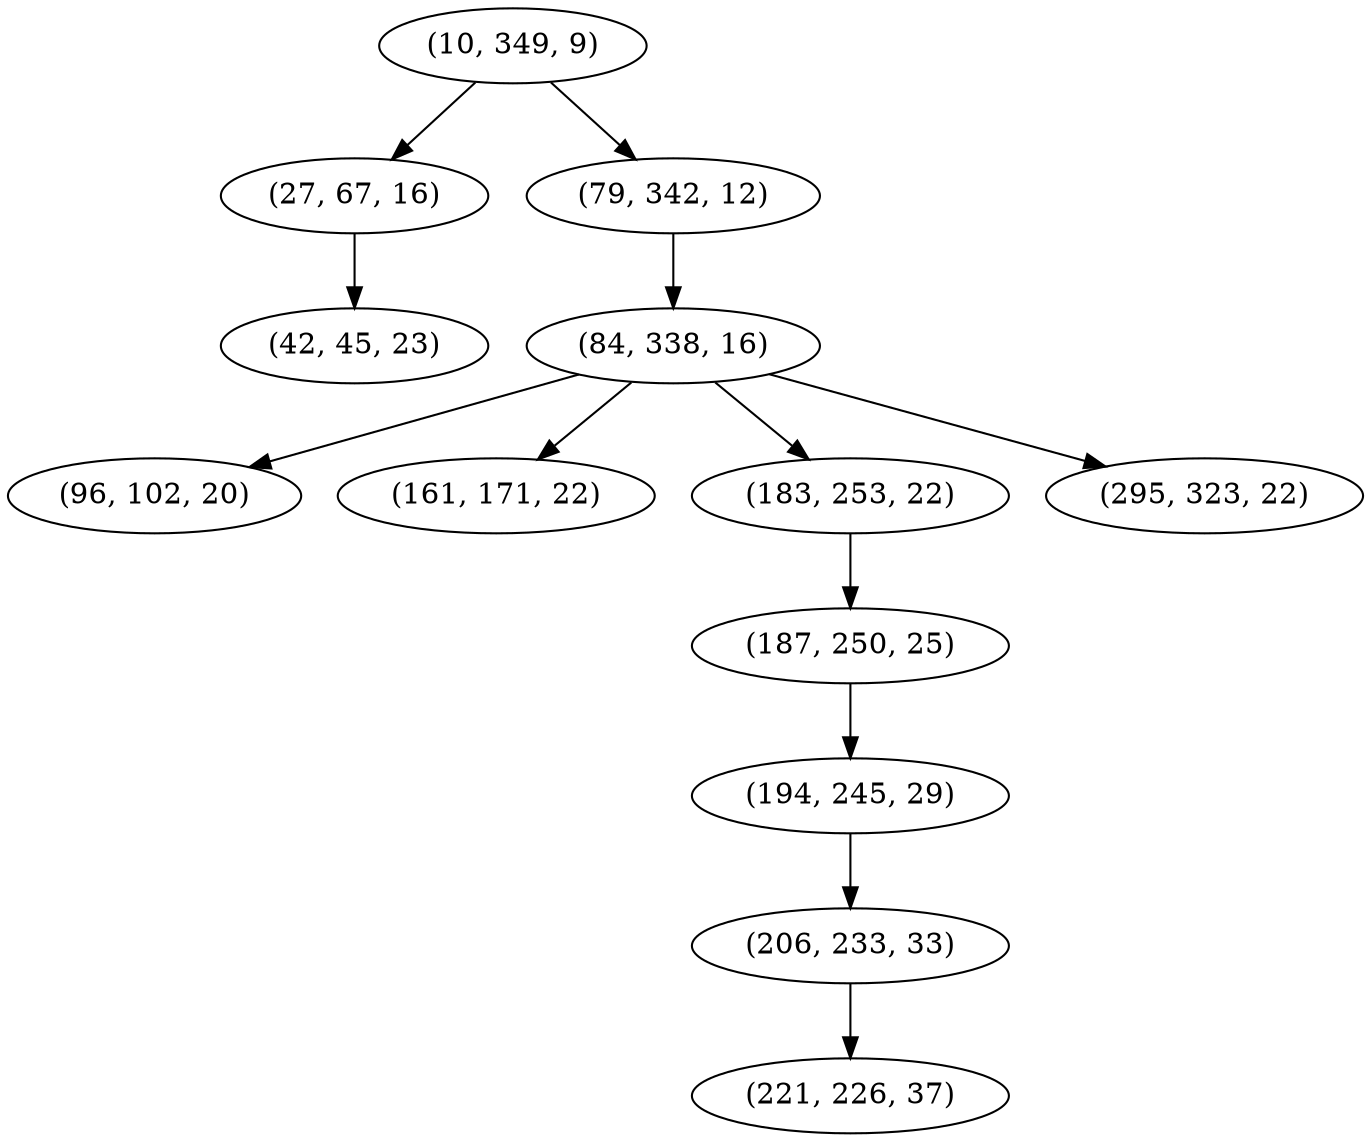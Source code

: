 digraph tree {
    "(10, 349, 9)";
    "(27, 67, 16)";
    "(42, 45, 23)";
    "(79, 342, 12)";
    "(84, 338, 16)";
    "(96, 102, 20)";
    "(161, 171, 22)";
    "(183, 253, 22)";
    "(187, 250, 25)";
    "(194, 245, 29)";
    "(206, 233, 33)";
    "(221, 226, 37)";
    "(295, 323, 22)";
    "(10, 349, 9)" -> "(27, 67, 16)";
    "(10, 349, 9)" -> "(79, 342, 12)";
    "(27, 67, 16)" -> "(42, 45, 23)";
    "(79, 342, 12)" -> "(84, 338, 16)";
    "(84, 338, 16)" -> "(96, 102, 20)";
    "(84, 338, 16)" -> "(161, 171, 22)";
    "(84, 338, 16)" -> "(183, 253, 22)";
    "(84, 338, 16)" -> "(295, 323, 22)";
    "(183, 253, 22)" -> "(187, 250, 25)";
    "(187, 250, 25)" -> "(194, 245, 29)";
    "(194, 245, 29)" -> "(206, 233, 33)";
    "(206, 233, 33)" -> "(221, 226, 37)";
}
